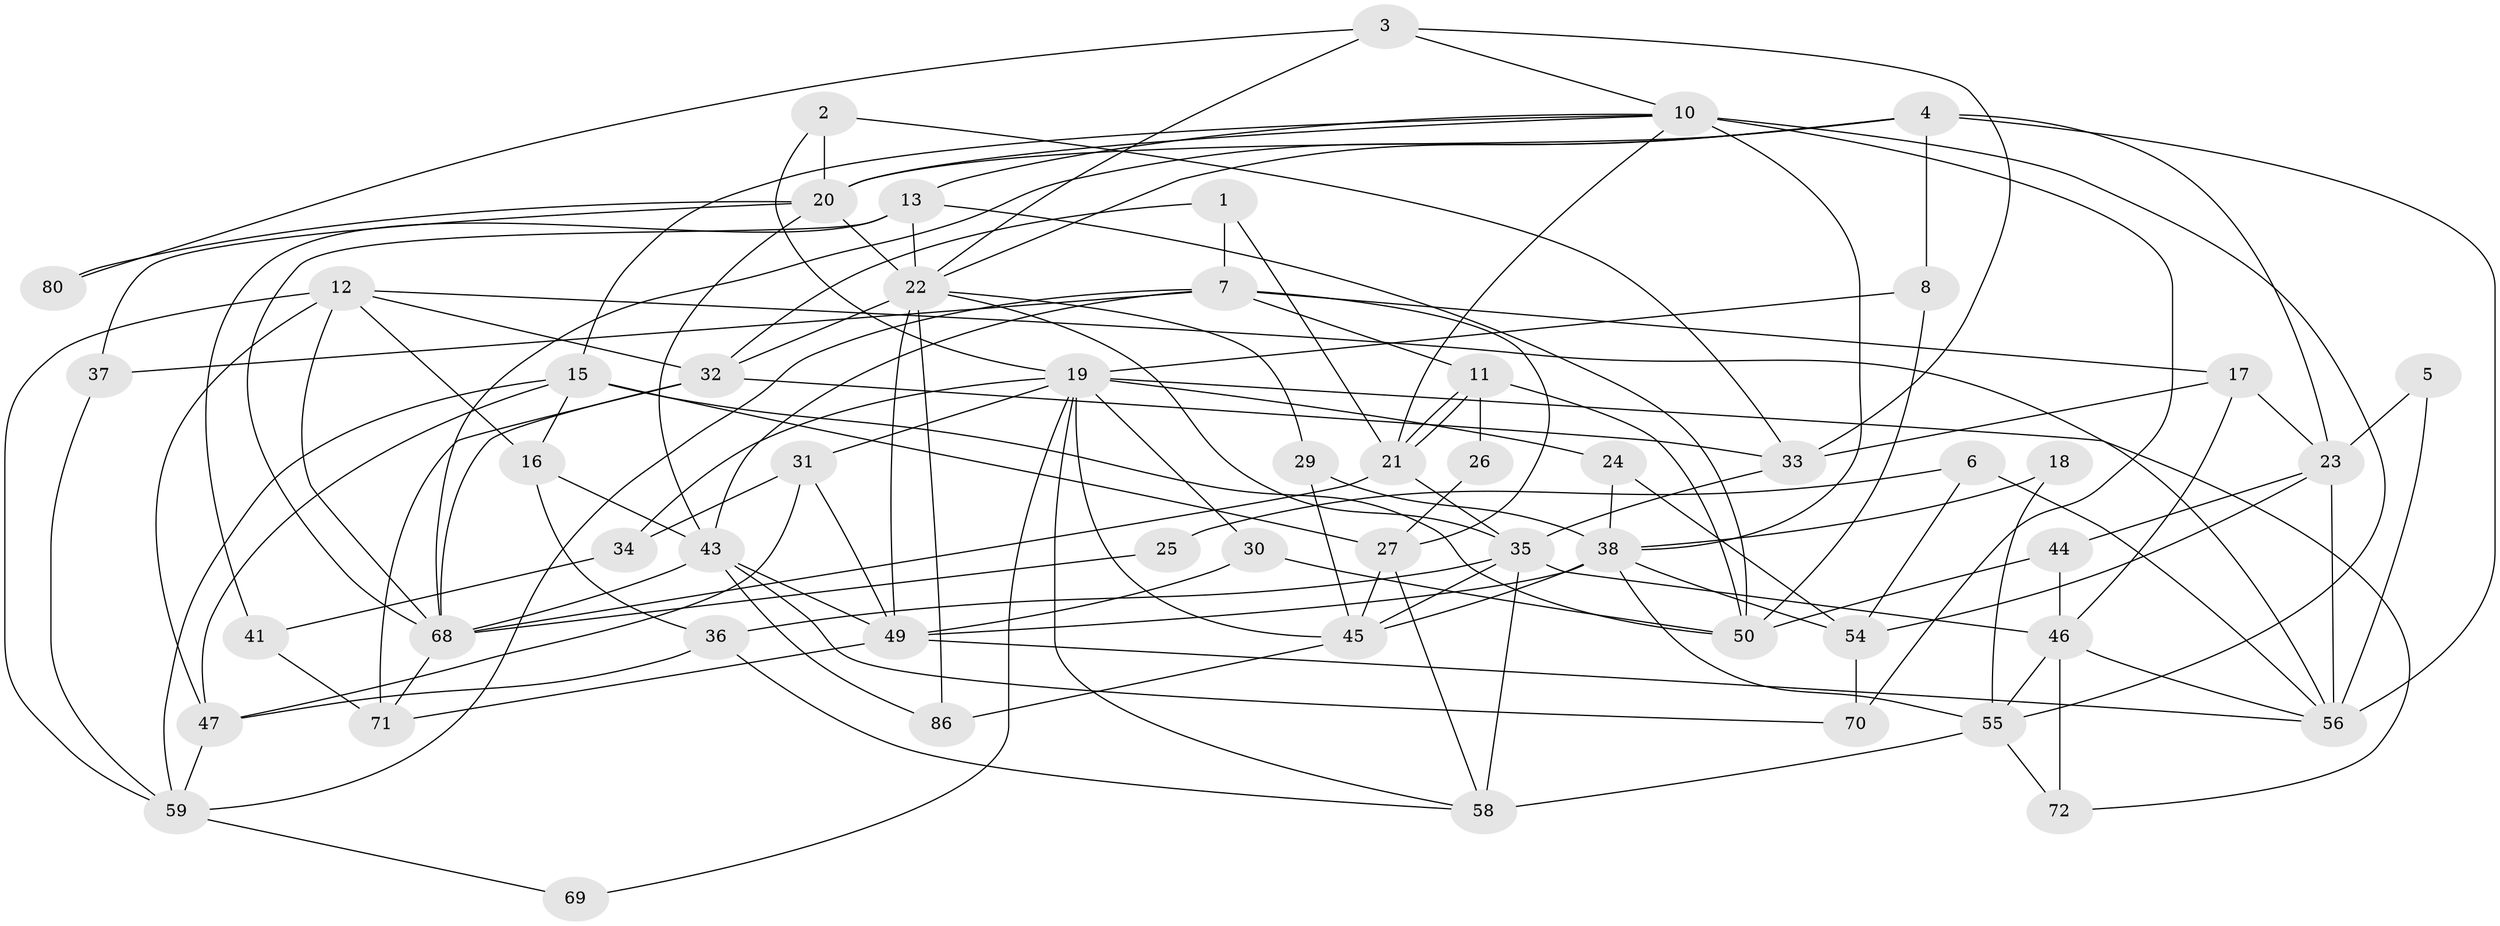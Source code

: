 // Generated by graph-tools (version 1.1) at 2025/52/02/27/25 19:52:07]
// undirected, 55 vertices, 132 edges
graph export_dot {
graph [start="1"]
  node [color=gray90,style=filled];
  1;
  2;
  3 [super="+9"];
  4 [super="+67"];
  5;
  6 [super="+62"];
  7 [super="+79"];
  8;
  10 [super="+14"];
  11 [super="+82"];
  12 [super="+73"];
  13;
  15 [super="+28"];
  16 [super="+51"];
  17;
  18 [super="+60"];
  19 [super="+39"];
  20 [super="+74"];
  21 [super="+65"];
  22 [super="+85"];
  23 [super="+53"];
  24;
  25;
  26;
  27 [super="+40"];
  29;
  30;
  31 [super="+84"];
  32 [super="+87"];
  33;
  34;
  35 [super="+48"];
  36;
  37;
  38 [super="+42"];
  41;
  43 [super="+52"];
  44;
  45 [super="+61"];
  46 [super="+83"];
  47 [super="+78"];
  49 [super="+57"];
  50 [super="+81"];
  54 [super="+77"];
  55 [super="+66"];
  56 [super="+63"];
  58 [super="+75"];
  59 [super="+64"];
  68 [super="+76"];
  69;
  70;
  71;
  72;
  80;
  86;
  1 -- 7 [weight=2];
  1 -- 32;
  1 -- 21;
  2 -- 20;
  2 -- 33;
  2 -- 19;
  3 -- 22;
  3 -- 33;
  3 -- 80;
  3 -- 10;
  4 -- 8;
  4 -- 20;
  4 -- 68;
  4 -- 23;
  4 -- 56 [weight=2];
  4 -- 22;
  5 -- 23;
  5 -- 56;
  6 -- 25;
  6 -- 54;
  6 -- 56;
  7 -- 27;
  7 -- 17;
  7 -- 59;
  7 -- 37;
  7 -- 11;
  7 -- 43;
  8 -- 19;
  8 -- 50;
  10 -- 13;
  10 -- 21;
  10 -- 38 [weight=2];
  10 -- 55;
  10 -- 70;
  10 -- 20;
  10 -- 15;
  11 -- 21;
  11 -- 21;
  11 -- 26;
  11 -- 50;
  12 -- 32;
  12 -- 47;
  12 -- 16;
  12 -- 56;
  12 -- 68;
  12 -- 59;
  13 -- 68;
  13 -- 41;
  13 -- 50;
  13 -- 22;
  15 -- 27 [weight=2];
  15 -- 16;
  15 -- 50;
  15 -- 47;
  15 -- 59;
  16 -- 36;
  16 -- 43;
  17 -- 33;
  17 -- 46;
  17 -- 23;
  18 -- 38;
  18 -- 55 [weight=3];
  19 -- 24;
  19 -- 31;
  19 -- 34;
  19 -- 69;
  19 -- 72;
  19 -- 58;
  19 -- 45;
  19 -- 30;
  20 -- 80 [weight=2];
  20 -- 37;
  20 -- 22;
  20 -- 43;
  21 -- 35;
  21 -- 68;
  22 -- 32;
  22 -- 35;
  22 -- 49;
  22 -- 86;
  22 -- 29;
  23 -- 56;
  23 -- 44;
  23 -- 54;
  24 -- 38;
  24 -- 54;
  25 -- 68;
  26 -- 27;
  27 -- 58;
  27 -- 45;
  29 -- 38;
  29 -- 45;
  30 -- 49;
  30 -- 50;
  31 -- 34;
  31 -- 49;
  31 -- 47;
  32 -- 33;
  32 -- 68;
  32 -- 71;
  33 -- 35;
  34 -- 41;
  35 -- 36;
  35 -- 58 [weight=2];
  35 -- 45;
  35 -- 46;
  36 -- 58;
  36 -- 47;
  37 -- 59;
  38 -- 45;
  38 -- 55;
  38 -- 54;
  38 -- 49;
  41 -- 71;
  43 -- 86;
  43 -- 49;
  43 -- 68;
  43 -- 70;
  44 -- 46;
  44 -- 50;
  45 -- 86;
  46 -- 56;
  46 -- 72;
  46 -- 55;
  47 -- 59;
  49 -- 56;
  49 -- 71;
  54 -- 70;
  55 -- 58;
  55 -- 72;
  59 -- 69;
  68 -- 71;
}
